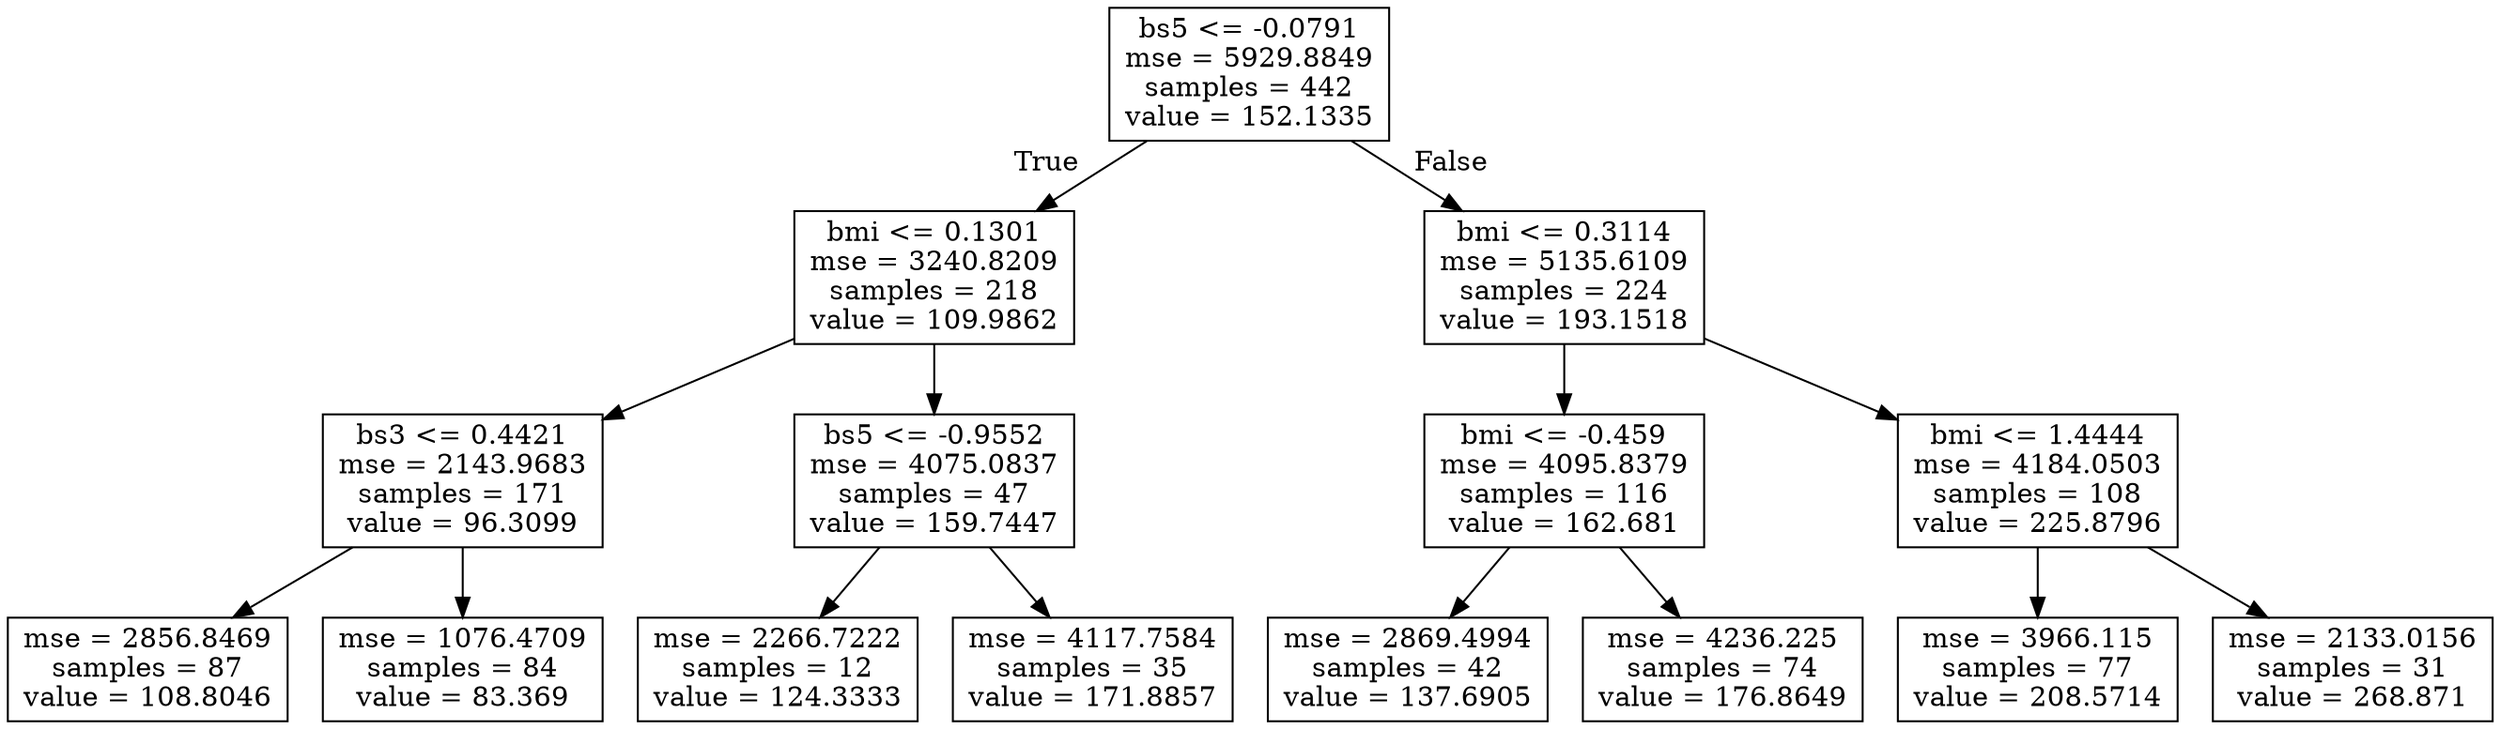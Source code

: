 digraph Tree {
node [shape=box] ;
0 [label="bs5 <= -0.0791\nmse = 5929.8849\nsamples = 442\nvalue = 152.1335"] ;
1 [label="bmi <= 0.1301\nmse = 3240.8209\nsamples = 218\nvalue = 109.9862"] ;
0 -> 1 [labeldistance=2.5, labelangle=45, headlabel="True"] ;
2 [label="bs3 <= 0.4421\nmse = 2143.9683\nsamples = 171\nvalue = 96.3099"] ;
1 -> 2 ;
3 [label="mse = 2856.8469\nsamples = 87\nvalue = 108.8046"] ;
2 -> 3 ;
4 [label="mse = 1076.4709\nsamples = 84\nvalue = 83.369"] ;
2 -> 4 ;
5 [label="bs5 <= -0.9552\nmse = 4075.0837\nsamples = 47\nvalue = 159.7447"] ;
1 -> 5 ;
6 [label="mse = 2266.7222\nsamples = 12\nvalue = 124.3333"] ;
5 -> 6 ;
7 [label="mse = 4117.7584\nsamples = 35\nvalue = 171.8857"] ;
5 -> 7 ;
8 [label="bmi <= 0.3114\nmse = 5135.6109\nsamples = 224\nvalue = 193.1518"] ;
0 -> 8 [labeldistance=2.5, labelangle=-45, headlabel="False"] ;
9 [label="bmi <= -0.459\nmse = 4095.8379\nsamples = 116\nvalue = 162.681"] ;
8 -> 9 ;
10 [label="mse = 2869.4994\nsamples = 42\nvalue = 137.6905"] ;
9 -> 10 ;
11 [label="mse = 4236.225\nsamples = 74\nvalue = 176.8649"] ;
9 -> 11 ;
12 [label="bmi <= 1.4444\nmse = 4184.0503\nsamples = 108\nvalue = 225.8796"] ;
8 -> 12 ;
13 [label="mse = 3966.115\nsamples = 77\nvalue = 208.5714"] ;
12 -> 13 ;
14 [label="mse = 2133.0156\nsamples = 31\nvalue = 268.871"] ;
12 -> 14 ;
}